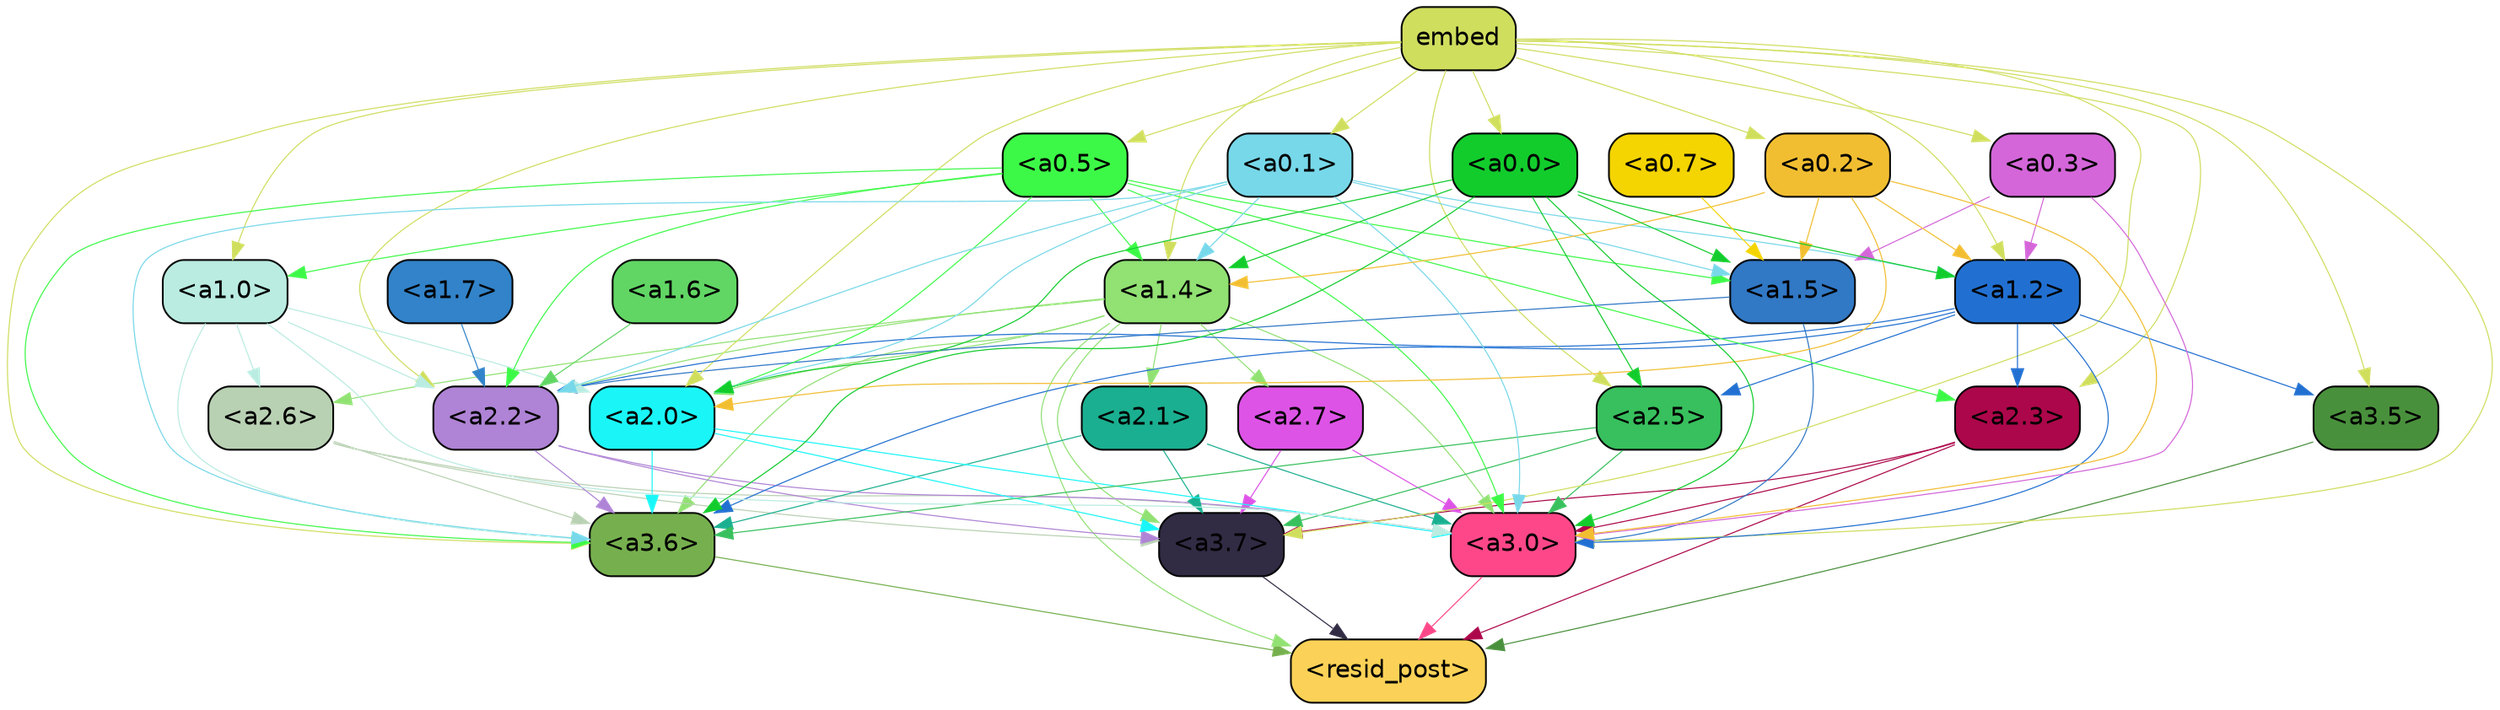strict digraph "" {
	graph [bgcolor=transparent,
		layout=dot,
		overlap=false,
		splines=true
	];
	"<a3.7>"	[color=black,
		fillcolor="#322b44",
		fontname=Helvetica,
		shape=box,
		style="filled, rounded"];
	"<resid_post>"	[color=black,
		fillcolor="#fbd257",
		fontname=Helvetica,
		shape=box,
		style="filled, rounded"];
	"<a3.7>" -> "<resid_post>"	[color="#322b44",
		penwidth=0.6];
	"<a3.6>"	[color=black,
		fillcolor="#76b04e",
		fontname=Helvetica,
		shape=box,
		style="filled, rounded"];
	"<a3.6>" -> "<resid_post>"	[color="#76b04e",
		penwidth=0.6];
	"<a3.5>"	[color=black,
		fillcolor="#49903c",
		fontname=Helvetica,
		shape=box,
		style="filled, rounded"];
	"<a3.5>" -> "<resid_post>"	[color="#49903c",
		penwidth=0.6];
	"<a3.0>"	[color=black,
		fillcolor="#fe4788",
		fontname=Helvetica,
		shape=box,
		style="filled, rounded"];
	"<a3.0>" -> "<resid_post>"	[color="#fe4788",
		penwidth=0.6];
	"<a2.3>"	[color=black,
		fillcolor="#ac074a",
		fontname=Helvetica,
		shape=box,
		style="filled, rounded"];
	"<a2.3>" -> "<a3.7>"	[color="#ac074a",
		penwidth=0.6];
	"<a2.3>" -> "<resid_post>"	[color="#ac074a",
		penwidth=0.6];
	"<a2.3>" -> "<a3.0>"	[color="#ac074a",
		penwidth=0.6];
	"<a1.4>"	[color=black,
		fillcolor="#91e173",
		fontname=Helvetica,
		shape=box,
		style="filled, rounded"];
	"<a1.4>" -> "<a3.7>"	[color="#91e173",
		penwidth=0.6];
	"<a1.4>" -> "<resid_post>"	[color="#91e173",
		penwidth=0.6];
	"<a1.4>" -> "<a3.6>"	[color="#91e173",
		penwidth=0.6];
	"<a1.4>" -> "<a3.0>"	[color="#91e173",
		penwidth=0.6];
	"<a2.7>"	[color=black,
		fillcolor="#dd53e6",
		fontname=Helvetica,
		shape=box,
		style="filled, rounded"];
	"<a1.4>" -> "<a2.7>"	[color="#91e173",
		penwidth=0.6];
	"<a2.6>"	[color=black,
		fillcolor="#b9d1b3",
		fontname=Helvetica,
		shape=box,
		style="filled, rounded"];
	"<a1.4>" -> "<a2.6>"	[color="#91e173",
		penwidth=0.6];
	"<a2.2>"	[color=black,
		fillcolor="#af83d5",
		fontname=Helvetica,
		shape=box,
		style="filled, rounded"];
	"<a1.4>" -> "<a2.2>"	[color="#91e173",
		penwidth=0.6];
	"<a2.1>"	[color=black,
		fillcolor="#1aaf90",
		fontname=Helvetica,
		shape=box,
		style="filled, rounded"];
	"<a1.4>" -> "<a2.1>"	[color="#91e173",
		penwidth=0.6];
	"<a2.0>"	[color=black,
		fillcolor="#1af6f7",
		fontname=Helvetica,
		shape=box,
		style="filled, rounded"];
	"<a1.4>" -> "<a2.0>"	[color="#91e173",
		penwidth=0.6];
	"<a2.7>" -> "<a3.7>"	[color="#dd53e6",
		penwidth=0.6];
	"<a2.7>" -> "<a3.0>"	[color="#dd53e6",
		penwidth=0.6];
	"<a2.6>" -> "<a3.7>"	[color="#b9d1b3",
		penwidth=0.6];
	"<a2.6>" -> "<a3.6>"	[color="#b9d1b3",
		penwidth=0.6];
	"<a2.6>" -> "<a3.0>"	[color="#b9d1b3",
		penwidth=0.6];
	"<a2.5>"	[color=black,
		fillcolor="#37c05d",
		fontname=Helvetica,
		shape=box,
		style="filled, rounded"];
	"<a2.5>" -> "<a3.7>"	[color="#37c05d",
		penwidth=0.6];
	"<a2.5>" -> "<a3.6>"	[color="#37c05d",
		penwidth=0.6];
	"<a2.5>" -> "<a3.0>"	[color="#37c05d",
		penwidth=0.6];
	"<a2.2>" -> "<a3.7>"	[color="#af83d5",
		penwidth=0.6];
	"<a2.2>" -> "<a3.6>"	[color="#af83d5",
		penwidth=0.6];
	"<a2.2>" -> "<a3.0>"	[color="#af83d5",
		penwidth=0.6];
	"<a2.1>" -> "<a3.7>"	[color="#1aaf90",
		penwidth=0.6];
	"<a2.1>" -> "<a3.6>"	[color="#1aaf90",
		penwidth=0.6];
	"<a2.1>" -> "<a3.0>"	[color="#1aaf90",
		penwidth=0.6];
	"<a2.0>" -> "<a3.7>"	[color="#1af6f7",
		penwidth=0.6];
	"<a2.0>" -> "<a3.6>"	[color="#1af6f7",
		penwidth=0.6];
	"<a2.0>" -> "<a3.0>"	[color="#1af6f7",
		penwidth=0.6];
	"<a1.5>"	[color=black,
		fillcolor="#3178c5",
		fontname=Helvetica,
		shape=box,
		style="filled, rounded"];
	"<a1.5>" -> "<a3.0>"	[color="#3178c5",
		penwidth=0.6];
	"<a1.5>" -> "<a2.2>"	[color="#3178c5",
		penwidth=0.6];
	embed	[color=black,
		fillcolor="#d0de5e",
		fontname=Helvetica,
		shape=box,
		style="filled, rounded"];
	embed -> "<a3.7>"	[color="#d0de5e",
		penwidth=0.6];
	embed -> "<a3.6>"	[color="#d0de5e",
		penwidth=0.6];
	embed -> "<a3.5>"	[color="#d0de5e",
		penwidth=0.6];
	embed -> "<a3.0>"	[color="#d0de5e",
		penwidth=0.6];
	embed -> "<a2.3>"	[color="#d0de5e",
		penwidth=0.6];
	embed -> "<a1.4>"	[color="#d0de5e",
		penwidth=0.6];
	embed -> "<a2.5>"	[color="#d0de5e",
		penwidth=0.6];
	embed -> "<a2.2>"	[color="#d0de5e",
		penwidth=0.6];
	embed -> "<a2.0>"	[color="#d0de5e",
		penwidth=0.6];
	"<a1.2>"	[color=black,
		fillcolor="#2170d1",
		fontname=Helvetica,
		shape=box,
		style="filled, rounded"];
	embed -> "<a1.2>"	[color="#d0de5e",
		penwidth=0.6];
	"<a1.0>"	[color=black,
		fillcolor="#baece1",
		fontname=Helvetica,
		shape=box,
		style="filled, rounded"];
	embed -> "<a1.0>"	[color="#d0de5e",
		penwidth=0.6];
	"<a0.5>"	[color=black,
		fillcolor="#3df947",
		fontname=Helvetica,
		shape=box,
		style="filled, rounded"];
	embed -> "<a0.5>"	[color="#d0de5e",
		penwidth=0.6];
	"<a0.1>"	[color=black,
		fillcolor="#77d8e9",
		fontname=Helvetica,
		shape=box,
		style="filled, rounded"];
	embed -> "<a0.1>"	[color="#d0de5e",
		penwidth=0.6];
	"<a0.3>"	[color=black,
		fillcolor="#d466d9",
		fontname=Helvetica,
		shape=box,
		style="filled, rounded"];
	embed -> "<a0.3>"	[color="#d0de5e",
		penwidth=0.6];
	"<a0.2>"	[color=black,
		fillcolor="#f2be31",
		fontname=Helvetica,
		shape=box,
		style="filled, rounded"];
	embed -> "<a0.2>"	[color="#d0de5e",
		penwidth=0.6];
	"<a0.0>"	[color=black,
		fillcolor="#12cc2c",
		fontname=Helvetica,
		shape=box,
		style="filled, rounded"];
	embed -> "<a0.0>"	[color="#d0de5e",
		penwidth=0.6];
	"<a1.2>" -> "<a3.6>"	[color="#2170d1",
		penwidth=0.6];
	"<a1.2>" -> "<a3.5>"	[color="#2170d1",
		penwidth=0.6];
	"<a1.2>" -> "<a3.0>"	[color="#2170d1",
		penwidth=0.6];
	"<a1.2>" -> "<a2.3>"	[color="#2170d1",
		penwidth=0.6];
	"<a1.2>" -> "<a2.5>"	[color="#2170d1",
		penwidth=0.6];
	"<a1.2>" -> "<a2.2>"	[color="#2170d1",
		penwidth=0.6];
	"<a1.0>" -> "<a3.6>"	[color="#baece1",
		penwidth=0.6];
	"<a1.0>" -> "<a3.0>"	[color="#baece1",
		penwidth=0.6];
	"<a1.0>" -> "<a2.6>"	[color="#baece1",
		penwidth=0.6];
	"<a1.0>" -> "<a2.2>"	[color="#baece1",
		penwidth=0.6];
	"<a1.0>" -> "<a2.0>"	[color="#baece1",
		penwidth=0.6];
	"<a0.5>" -> "<a3.6>"	[color="#3df947",
		penwidth=0.6];
	"<a0.5>" -> "<a3.0>"	[color="#3df947",
		penwidth=0.6];
	"<a0.5>" -> "<a2.3>"	[color="#3df947",
		penwidth=0.6];
	"<a0.5>" -> "<a1.4>"	[color="#3df947",
		penwidth=0.6];
	"<a0.5>" -> "<a2.2>"	[color="#3df947",
		penwidth=0.6];
	"<a0.5>" -> "<a2.0>"	[color="#3df947",
		penwidth=0.6];
	"<a0.5>" -> "<a1.5>"	[color="#3df947",
		penwidth=0.6];
	"<a0.5>" -> "<a1.0>"	[color="#3df947",
		penwidth=0.6];
	"<a0.1>" -> "<a3.6>"	[color="#77d8e9",
		penwidth=0.6];
	"<a0.1>" -> "<a3.0>"	[color="#77d8e9",
		penwidth=0.6];
	"<a0.1>" -> "<a1.4>"	[color="#77d8e9",
		penwidth=0.6];
	"<a0.1>" -> "<a2.2>"	[color="#77d8e9",
		penwidth=0.6];
	"<a0.1>" -> "<a2.0>"	[color="#77d8e9",
		penwidth=0.6];
	"<a0.1>" -> "<a1.5>"	[color="#77d8e9",
		penwidth=0.6];
	"<a0.1>" -> "<a1.2>"	[color="#77d8e9",
		penwidth=0.6];
	"<a0.3>" -> "<a3.0>"	[color="#d466d9",
		penwidth=0.6];
	"<a0.3>" -> "<a1.5>"	[color="#d466d9",
		penwidth=0.6];
	"<a0.3>" -> "<a1.2>"	[color="#d466d9",
		penwidth=0.6];
	"<a0.2>" -> "<a3.0>"	[color="#f2be31",
		penwidth=0.6];
	"<a0.2>" -> "<a1.4>"	[color="#f2be31",
		penwidth=0.6];
	"<a0.2>" -> "<a2.0>"	[color="#f2be31",
		penwidth=0.6];
	"<a0.2>" -> "<a1.5>"	[color="#f2be31",
		penwidth=0.6];
	"<a0.2>" -> "<a1.2>"	[color="#f2be31",
		penwidth=0.6];
	"<a0.0>" -> "<a3.6>"	[color="#12cc2c",
		penwidth=0.6];
	"<a0.0>" -> "<a3.0>"	[color="#12cc2c",
		penwidth=0.6];
	"<a0.0>" -> "<a1.4>"	[color="#12cc2c",
		penwidth=0.6];
	"<a0.0>" -> "<a2.5>"	[color="#12cc2c",
		penwidth=0.6];
	"<a0.0>" -> "<a2.0>"	[color="#12cc2c",
		penwidth=0.6];
	"<a0.0>" -> "<a1.5>"	[color="#12cc2c",
		penwidth=0.6];
	"<a0.0>" -> "<a1.2>"	[color="#12cc2c",
		penwidth=0.6];
	"<a1.7>"	[color=black,
		fillcolor="#3283c9",
		fontname=Helvetica,
		shape=box,
		style="filled, rounded"];
	"<a1.7>" -> "<a2.2>"	[color="#3283c9",
		penwidth=0.6];
	"<a1.6>"	[color=black,
		fillcolor="#61d664",
		fontname=Helvetica,
		shape=box,
		style="filled, rounded"];
	"<a1.6>" -> "<a2.2>"	[color="#61d664",
		penwidth=0.6];
	"<a0.7>"	[color=black,
		fillcolor="#f4d401",
		fontname=Helvetica,
		shape=box,
		style="filled, rounded"];
	"<a0.7>" -> "<a1.5>"	[color="#f4d401",
		penwidth=0.6];
}
